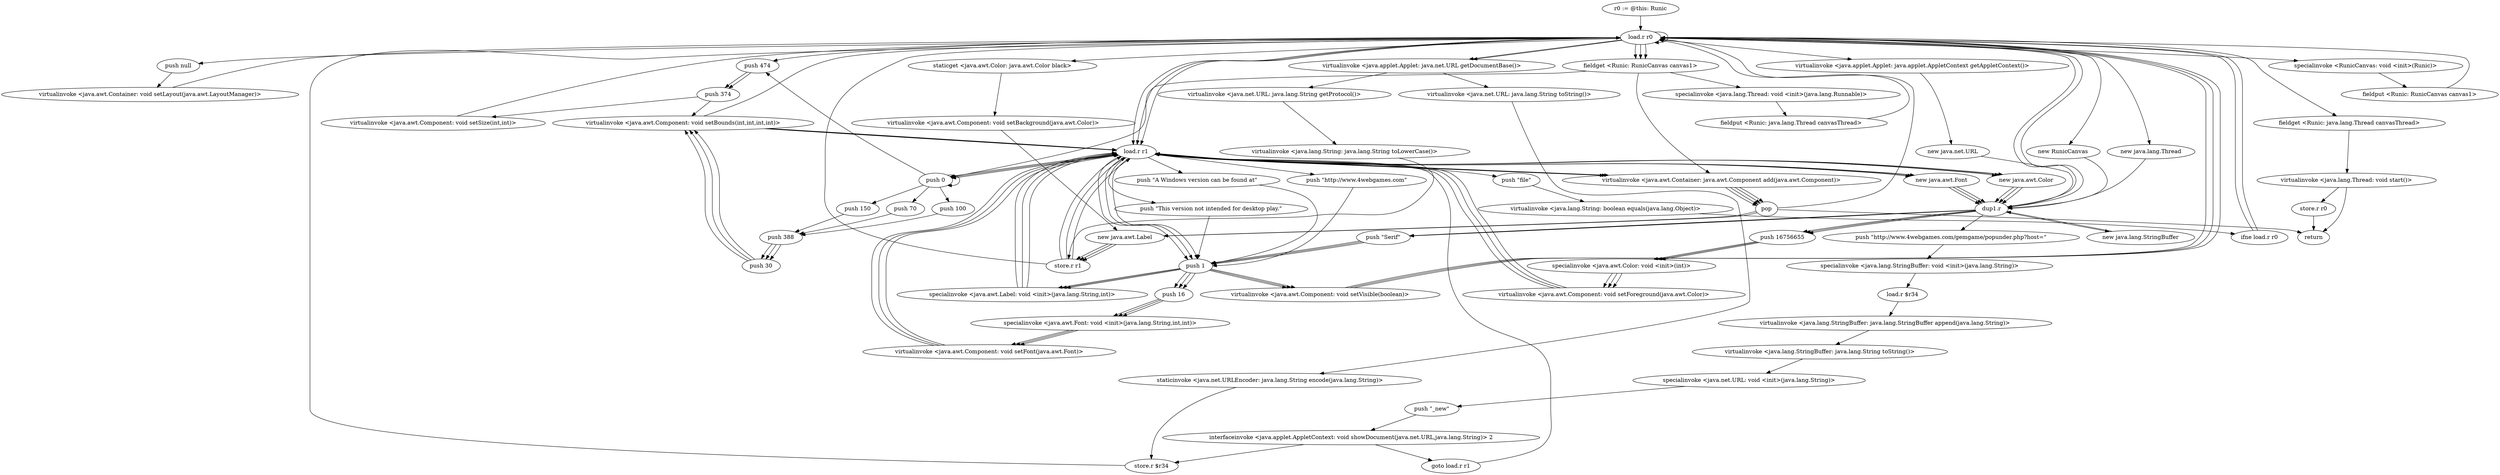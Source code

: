 digraph "" {
    "r0 := @this: Runic"
    "load.r r0"
    "r0 := @this: Runic"->"load.r r0";
    "push null"
    "load.r r0"->"push null";
    "virtualinvoke <java.awt.Container: void setLayout(java.awt.LayoutManager)>"
    "push null"->"virtualinvoke <java.awt.Container: void setLayout(java.awt.LayoutManager)>";
    "virtualinvoke <java.awt.Container: void setLayout(java.awt.LayoutManager)>"->"load.r r0";
    "push 474"
    "load.r r0"->"push 474";
    "push 374"
    "push 474"->"push 374";
    "virtualinvoke <java.awt.Component: void setSize(int,int)>"
    "push 374"->"virtualinvoke <java.awt.Component: void setSize(int,int)>";
    "virtualinvoke <java.awt.Component: void setSize(int,int)>"->"load.r r0";
    "virtualinvoke <java.applet.Applet: java.net.URL getDocumentBase()>"
    "load.r r0"->"virtualinvoke <java.applet.Applet: java.net.URL getDocumentBase()>";
    "virtualinvoke <java.net.URL: java.lang.String getProtocol()>"
    "virtualinvoke <java.applet.Applet: java.net.URL getDocumentBase()>"->"virtualinvoke <java.net.URL: java.lang.String getProtocol()>";
    "virtualinvoke <java.lang.String: java.lang.String toLowerCase()>"
    "virtualinvoke <java.net.URL: java.lang.String getProtocol()>"->"virtualinvoke <java.lang.String: java.lang.String toLowerCase()>";
    "store.r r1"
    "virtualinvoke <java.lang.String: java.lang.String toLowerCase()>"->"store.r r1";
    "store.r r1"->"load.r r0";
    "load.r r0"->"virtualinvoke <java.applet.Applet: java.net.URL getDocumentBase()>";
    "virtualinvoke <java.net.URL: java.lang.String toString()>"
    "virtualinvoke <java.applet.Applet: java.net.URL getDocumentBase()>"->"virtualinvoke <java.net.URL: java.lang.String toString()>";
    "staticinvoke <java.net.URLEncoder: java.lang.String encode(java.lang.String)>"
    "virtualinvoke <java.net.URL: java.lang.String toString()>"->"staticinvoke <java.net.URLEncoder: java.lang.String encode(java.lang.String)>";
    "store.r $r34"
    "staticinvoke <java.net.URLEncoder: java.lang.String encode(java.lang.String)>"->"store.r $r34";
    "store.r $r34"->"load.r r0";
    "virtualinvoke <java.applet.Applet: java.applet.AppletContext getAppletContext()>"
    "load.r r0"->"virtualinvoke <java.applet.Applet: java.applet.AppletContext getAppletContext()>";
    "new java.net.URL"
    "virtualinvoke <java.applet.Applet: java.applet.AppletContext getAppletContext()>"->"new java.net.URL";
    "dup1.r"
    "new java.net.URL"->"dup1.r";
    "new java.lang.StringBuffer"
    "dup1.r"->"new java.lang.StringBuffer";
    "new java.lang.StringBuffer"->"dup1.r";
    "push \"http://www.4webgames.com/gemgame/popunder.php?host=\""
    "dup1.r"->"push \"http://www.4webgames.com/gemgame/popunder.php?host=\"";
    "specialinvoke <java.lang.StringBuffer: void <init>(java.lang.String)>"
    "push \"http://www.4webgames.com/gemgame/popunder.php?host=\""->"specialinvoke <java.lang.StringBuffer: void <init>(java.lang.String)>";
    "load.r $r34"
    "specialinvoke <java.lang.StringBuffer: void <init>(java.lang.String)>"->"load.r $r34";
    "virtualinvoke <java.lang.StringBuffer: java.lang.StringBuffer append(java.lang.String)>"
    "load.r $r34"->"virtualinvoke <java.lang.StringBuffer: java.lang.StringBuffer append(java.lang.String)>";
    "virtualinvoke <java.lang.StringBuffer: java.lang.String toString()>"
    "virtualinvoke <java.lang.StringBuffer: java.lang.StringBuffer append(java.lang.String)>"->"virtualinvoke <java.lang.StringBuffer: java.lang.String toString()>";
    "specialinvoke <java.net.URL: void <init>(java.lang.String)>"
    "virtualinvoke <java.lang.StringBuffer: java.lang.String toString()>"->"specialinvoke <java.net.URL: void <init>(java.lang.String)>";
    "push \"_new\""
    "specialinvoke <java.net.URL: void <init>(java.lang.String)>"->"push \"_new\"";
    "interfaceinvoke <java.applet.AppletContext: void showDocument(java.net.URL,java.lang.String)> 2"
    "push \"_new\""->"interfaceinvoke <java.applet.AppletContext: void showDocument(java.net.URL,java.lang.String)> 2";
    "goto load.r r1"
    "interfaceinvoke <java.applet.AppletContext: void showDocument(java.net.URL,java.lang.String)> 2"->"goto load.r r1";
    "load.r r1"
    "goto load.r r1"->"load.r r1";
    "push \"file\""
    "load.r r1"->"push \"file\"";
    "virtualinvoke <java.lang.String: boolean equals(java.lang.Object)>"
    "push \"file\""->"virtualinvoke <java.lang.String: boolean equals(java.lang.Object)>";
    "ifne load.r r0"
    "virtualinvoke <java.lang.String: boolean equals(java.lang.Object)>"->"ifne load.r r0";
    "ifne load.r r0"->"load.r r0";
    "new RunicCanvas"
    "load.r r0"->"new RunicCanvas";
    "new RunicCanvas"->"dup1.r";
    "dup1.r"->"load.r r0";
    "specialinvoke <RunicCanvas: void <init>(Runic)>"
    "load.r r0"->"specialinvoke <RunicCanvas: void <init>(Runic)>";
    "fieldput <Runic: RunicCanvas canvas1>"
    "specialinvoke <RunicCanvas: void <init>(Runic)>"->"fieldput <Runic: RunicCanvas canvas1>";
    "fieldput <Runic: RunicCanvas canvas1>"->"load.r r0";
    "fieldget <Runic: RunicCanvas canvas1>"
    "load.r r0"->"fieldget <Runic: RunicCanvas canvas1>";
    "push 0"
    "fieldget <Runic: RunicCanvas canvas1>"->"push 0";
    "push 0"->"push 0";
    "push 0"->"push 474";
    "push 474"->"push 374";
    "virtualinvoke <java.awt.Component: void setBounds(int,int,int,int)>"
    "push 374"->"virtualinvoke <java.awt.Component: void setBounds(int,int,int,int)>";
    "virtualinvoke <java.awt.Component: void setBounds(int,int,int,int)>"->"load.r r0";
    "load.r r0"->"load.r r0";
    "load.r r0"->"fieldget <Runic: RunicCanvas canvas1>";
    "virtualinvoke <java.awt.Container: java.awt.Component add(java.awt.Component)>"
    "fieldget <Runic: RunicCanvas canvas1>"->"virtualinvoke <java.awt.Container: java.awt.Component add(java.awt.Component)>";
    "pop"
    "virtualinvoke <java.awt.Container: java.awt.Component add(java.awt.Component)>"->"pop";
    "pop"->"load.r r0";
    "new java.lang.Thread"
    "load.r r0"->"new java.lang.Thread";
    "new java.lang.Thread"->"dup1.r";
    "dup1.r"->"load.r r0";
    "load.r r0"->"fieldget <Runic: RunicCanvas canvas1>";
    "specialinvoke <java.lang.Thread: void <init>(java.lang.Runnable)>"
    "fieldget <Runic: RunicCanvas canvas1>"->"specialinvoke <java.lang.Thread: void <init>(java.lang.Runnable)>";
    "fieldput <Runic: java.lang.Thread canvasThread>"
    "specialinvoke <java.lang.Thread: void <init>(java.lang.Runnable)>"->"fieldput <Runic: java.lang.Thread canvasThread>";
    "fieldput <Runic: java.lang.Thread canvasThread>"->"load.r r0";
    "fieldget <Runic: java.lang.Thread canvasThread>"
    "load.r r0"->"fieldget <Runic: java.lang.Thread canvasThread>";
    "virtualinvoke <java.lang.Thread: void start()>"
    "fieldget <Runic: java.lang.Thread canvasThread>"->"virtualinvoke <java.lang.Thread: void start()>";
    "return"
    "virtualinvoke <java.lang.Thread: void start()>"->"return";
    "store.r r0"
    "virtualinvoke <java.lang.Thread: void start()>"->"store.r r0";
    "store.r r0"->"return";
    "ifne load.r r0"->"load.r r0";
    "staticget <java.awt.Color: java.awt.Color black>"
    "load.r r0"->"staticget <java.awt.Color: java.awt.Color black>";
    "virtualinvoke <java.awt.Component: void setBackground(java.awt.Color)>"
    "staticget <java.awt.Color: java.awt.Color black>"->"virtualinvoke <java.awt.Component: void setBackground(java.awt.Color)>";
    "new java.awt.Label"
    "virtualinvoke <java.awt.Component: void setBackground(java.awt.Color)>"->"new java.awt.Label";
    "new java.awt.Label"->"store.r r1";
    "store.r r1"->"load.r r1";
    "push \"This version not intended for desktop play.\""
    "load.r r1"->"push \"This version not intended for desktop play.\"";
    "push 1"
    "push \"This version not intended for desktop play.\""->"push 1";
    "specialinvoke <java.awt.Label: void <init>(java.lang.String,int)>"
    "push 1"->"specialinvoke <java.awt.Label: void <init>(java.lang.String,int)>";
    "specialinvoke <java.awt.Label: void <init>(java.lang.String,int)>"->"load.r r1";
    "load.r r1"->"push 0";
    "push 70"
    "push 0"->"push 70";
    "push 388"
    "push 70"->"push 388";
    "push 30"
    "push 388"->"push 30";
    "push 30"->"virtualinvoke <java.awt.Component: void setBounds(int,int,int,int)>";
    "virtualinvoke <java.awt.Component: void setBounds(int,int,int,int)>"->"load.r r1";
    "new java.awt.Font"
    "load.r r1"->"new java.awt.Font";
    "new java.awt.Font"->"dup1.r";
    "push \"Serif\""
    "dup1.r"->"push \"Serif\"";
    "push \"Serif\""->"push 1";
    "push 16"
    "push 1"->"push 16";
    "specialinvoke <java.awt.Font: void <init>(java.lang.String,int,int)>"
    "push 16"->"specialinvoke <java.awt.Font: void <init>(java.lang.String,int,int)>";
    "virtualinvoke <java.awt.Component: void setFont(java.awt.Font)>"
    "specialinvoke <java.awt.Font: void <init>(java.lang.String,int,int)>"->"virtualinvoke <java.awt.Component: void setFont(java.awt.Font)>";
    "virtualinvoke <java.awt.Component: void setFont(java.awt.Font)>"->"load.r r1";
    "new java.awt.Color"
    "load.r r1"->"new java.awt.Color";
    "new java.awt.Color"->"dup1.r";
    "push 16756655"
    "dup1.r"->"push 16756655";
    "specialinvoke <java.awt.Color: void <init>(int)>"
    "push 16756655"->"specialinvoke <java.awt.Color: void <init>(int)>";
    "virtualinvoke <java.awt.Component: void setForeground(java.awt.Color)>"
    "specialinvoke <java.awt.Color: void <init>(int)>"->"virtualinvoke <java.awt.Component: void setForeground(java.awt.Color)>";
    "virtualinvoke <java.awt.Component: void setForeground(java.awt.Color)>"->"load.r r1";
    "load.r r1"->"push 1";
    "virtualinvoke <java.awt.Component: void setVisible(boolean)>"
    "push 1"->"virtualinvoke <java.awt.Component: void setVisible(boolean)>";
    "virtualinvoke <java.awt.Component: void setVisible(boolean)>"->"load.r r0";
    "load.r r0"->"load.r r1";
    "load.r r1"->"virtualinvoke <java.awt.Container: java.awt.Component add(java.awt.Component)>";
    "virtualinvoke <java.awt.Container: java.awt.Component add(java.awt.Component)>"->"pop";
    "pop"->"new java.awt.Label";
    "new java.awt.Label"->"store.r r1";
    "store.r r1"->"load.r r1";
    "push \"A Windows version can be found at\""
    "load.r r1"->"push \"A Windows version can be found at\"";
    "push \"A Windows version can be found at\""->"push 1";
    "push 1"->"specialinvoke <java.awt.Label: void <init>(java.lang.String,int)>";
    "specialinvoke <java.awt.Label: void <init>(java.lang.String,int)>"->"load.r r1";
    "load.r r1"->"push 0";
    "push 100"
    "push 0"->"push 100";
    "push 100"->"push 388";
    "push 388"->"push 30";
    "push 30"->"virtualinvoke <java.awt.Component: void setBounds(int,int,int,int)>";
    "virtualinvoke <java.awt.Component: void setBounds(int,int,int,int)>"->"load.r r1";
    "load.r r1"->"new java.awt.Font";
    "new java.awt.Font"->"dup1.r";
    "dup1.r"->"push \"Serif\"";
    "push \"Serif\""->"push 1";
    "push 1"->"push 16";
    "push 16"->"specialinvoke <java.awt.Font: void <init>(java.lang.String,int,int)>";
    "specialinvoke <java.awt.Font: void <init>(java.lang.String,int,int)>"->"virtualinvoke <java.awt.Component: void setFont(java.awt.Font)>";
    "virtualinvoke <java.awt.Component: void setFont(java.awt.Font)>"->"load.r r1";
    "load.r r1"->"new java.awt.Color";
    "new java.awt.Color"->"dup1.r";
    "dup1.r"->"push 16756655";
    "push 16756655"->"specialinvoke <java.awt.Color: void <init>(int)>";
    "specialinvoke <java.awt.Color: void <init>(int)>"->"virtualinvoke <java.awt.Component: void setForeground(java.awt.Color)>";
    "virtualinvoke <java.awt.Component: void setForeground(java.awt.Color)>"->"load.r r1";
    "load.r r1"->"push 1";
    "push 1"->"virtualinvoke <java.awt.Component: void setVisible(boolean)>";
    "virtualinvoke <java.awt.Component: void setVisible(boolean)>"->"load.r r0";
    "load.r r0"->"load.r r1";
    "load.r r1"->"virtualinvoke <java.awt.Container: java.awt.Component add(java.awt.Component)>";
    "virtualinvoke <java.awt.Container: java.awt.Component add(java.awt.Component)>"->"pop";
    "pop"->"new java.awt.Label";
    "new java.awt.Label"->"store.r r1";
    "store.r r1"->"load.r r1";
    "push \"http://www.4webgames.com\""
    "load.r r1"->"push \"http://www.4webgames.com\"";
    "push \"http://www.4webgames.com\""->"push 1";
    "push 1"->"specialinvoke <java.awt.Label: void <init>(java.lang.String,int)>";
    "specialinvoke <java.awt.Label: void <init>(java.lang.String,int)>"->"load.r r1";
    "load.r r1"->"push 0";
    "push 150"
    "push 0"->"push 150";
    "push 150"->"push 388";
    "push 388"->"push 30";
    "push 30"->"virtualinvoke <java.awt.Component: void setBounds(int,int,int,int)>";
    "virtualinvoke <java.awt.Component: void setBounds(int,int,int,int)>"->"load.r r1";
    "load.r r1"->"new java.awt.Font";
    "new java.awt.Font"->"dup1.r";
    "dup1.r"->"push \"Serif\"";
    "push \"Serif\""->"push 1";
    "push 1"->"push 16";
    "push 16"->"specialinvoke <java.awt.Font: void <init>(java.lang.String,int,int)>";
    "specialinvoke <java.awt.Font: void <init>(java.lang.String,int,int)>"->"virtualinvoke <java.awt.Component: void setFont(java.awt.Font)>";
    "virtualinvoke <java.awt.Component: void setFont(java.awt.Font)>"->"load.r r1";
    "load.r r1"->"new java.awt.Color";
    "new java.awt.Color"->"dup1.r";
    "dup1.r"->"push 16756655";
    "push 16756655"->"specialinvoke <java.awt.Color: void <init>(int)>";
    "specialinvoke <java.awt.Color: void <init>(int)>"->"virtualinvoke <java.awt.Component: void setForeground(java.awt.Color)>";
    "virtualinvoke <java.awt.Component: void setForeground(java.awt.Color)>"->"load.r r1";
    "load.r r1"->"push 1";
    "push 1"->"virtualinvoke <java.awt.Component: void setVisible(boolean)>";
    "virtualinvoke <java.awt.Component: void setVisible(boolean)>"->"load.r r0";
    "load.r r0"->"load.r r1";
    "load.r r1"->"virtualinvoke <java.awt.Container: java.awt.Component add(java.awt.Component)>";
    "virtualinvoke <java.awt.Container: java.awt.Component add(java.awt.Component)>"->"pop";
    "pop"->"return";
    "interfaceinvoke <java.applet.AppletContext: void showDocument(java.net.URL,java.lang.String)> 2"->"store.r $r34";
}
